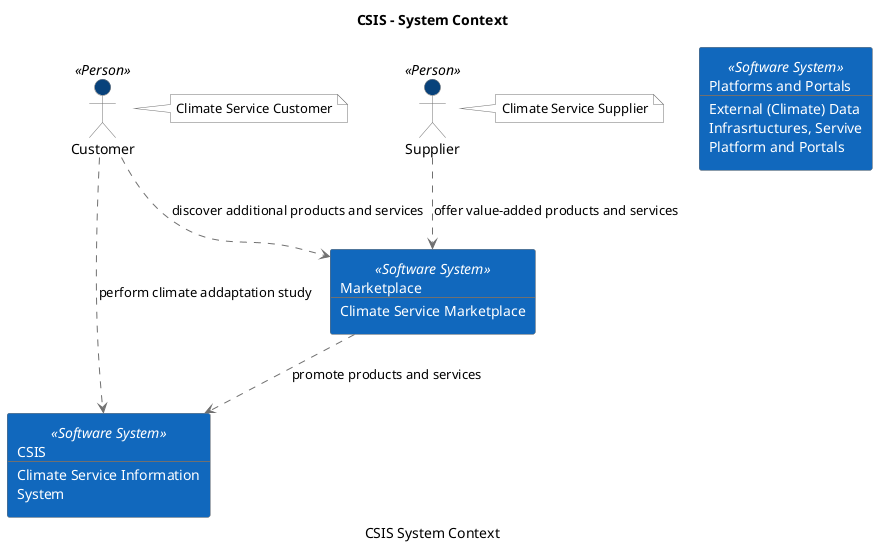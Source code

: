 @startuml(id=SystemContext)
scale max 2000x1409
title CSIS - System Context
caption CSIS System Context

skinparam {
  shadowing false
  arrowColor #707070
  actorBorderColor #707070
  componentBorderColor #707070
  rectangleBorderColor #707070
  noteBackgroundColor #ffffff
  noteBorderColor #707070
  rectangleFontColor #ffffff
  rectangleStereotypeFontColor #ffffff
}
rectangle 3 <<Software System>> #1168bd [
  CSIS
  --
  Climate Service Information
  System
]
actor "Customer" <<Person>> as 1 #08427b
note right of 1
  Climate Service Customer
end note
rectangle 4 <<Software System>> #1168bd [
  Marketplace
  --
  Climate Service Marketplace
]
rectangle 5 <<Software System>> #1168bd [
  Platforms and Portals
  --
  External (Climate) Data
  Infrasrtuctures, Servive
  Platform and Portals
]
actor "Supplier" <<Person>> as 2 #08427b
note right of 2
  Climate Service Supplier
end note
1 .[#707070].> 3 : perform climate addaptation study
1 .[#707070].> 4 : discover additional products and services
4 .[#707070].> 3 : promote products and services
2 .[#707070].> 4 : offer value-added products and services
@enduml
